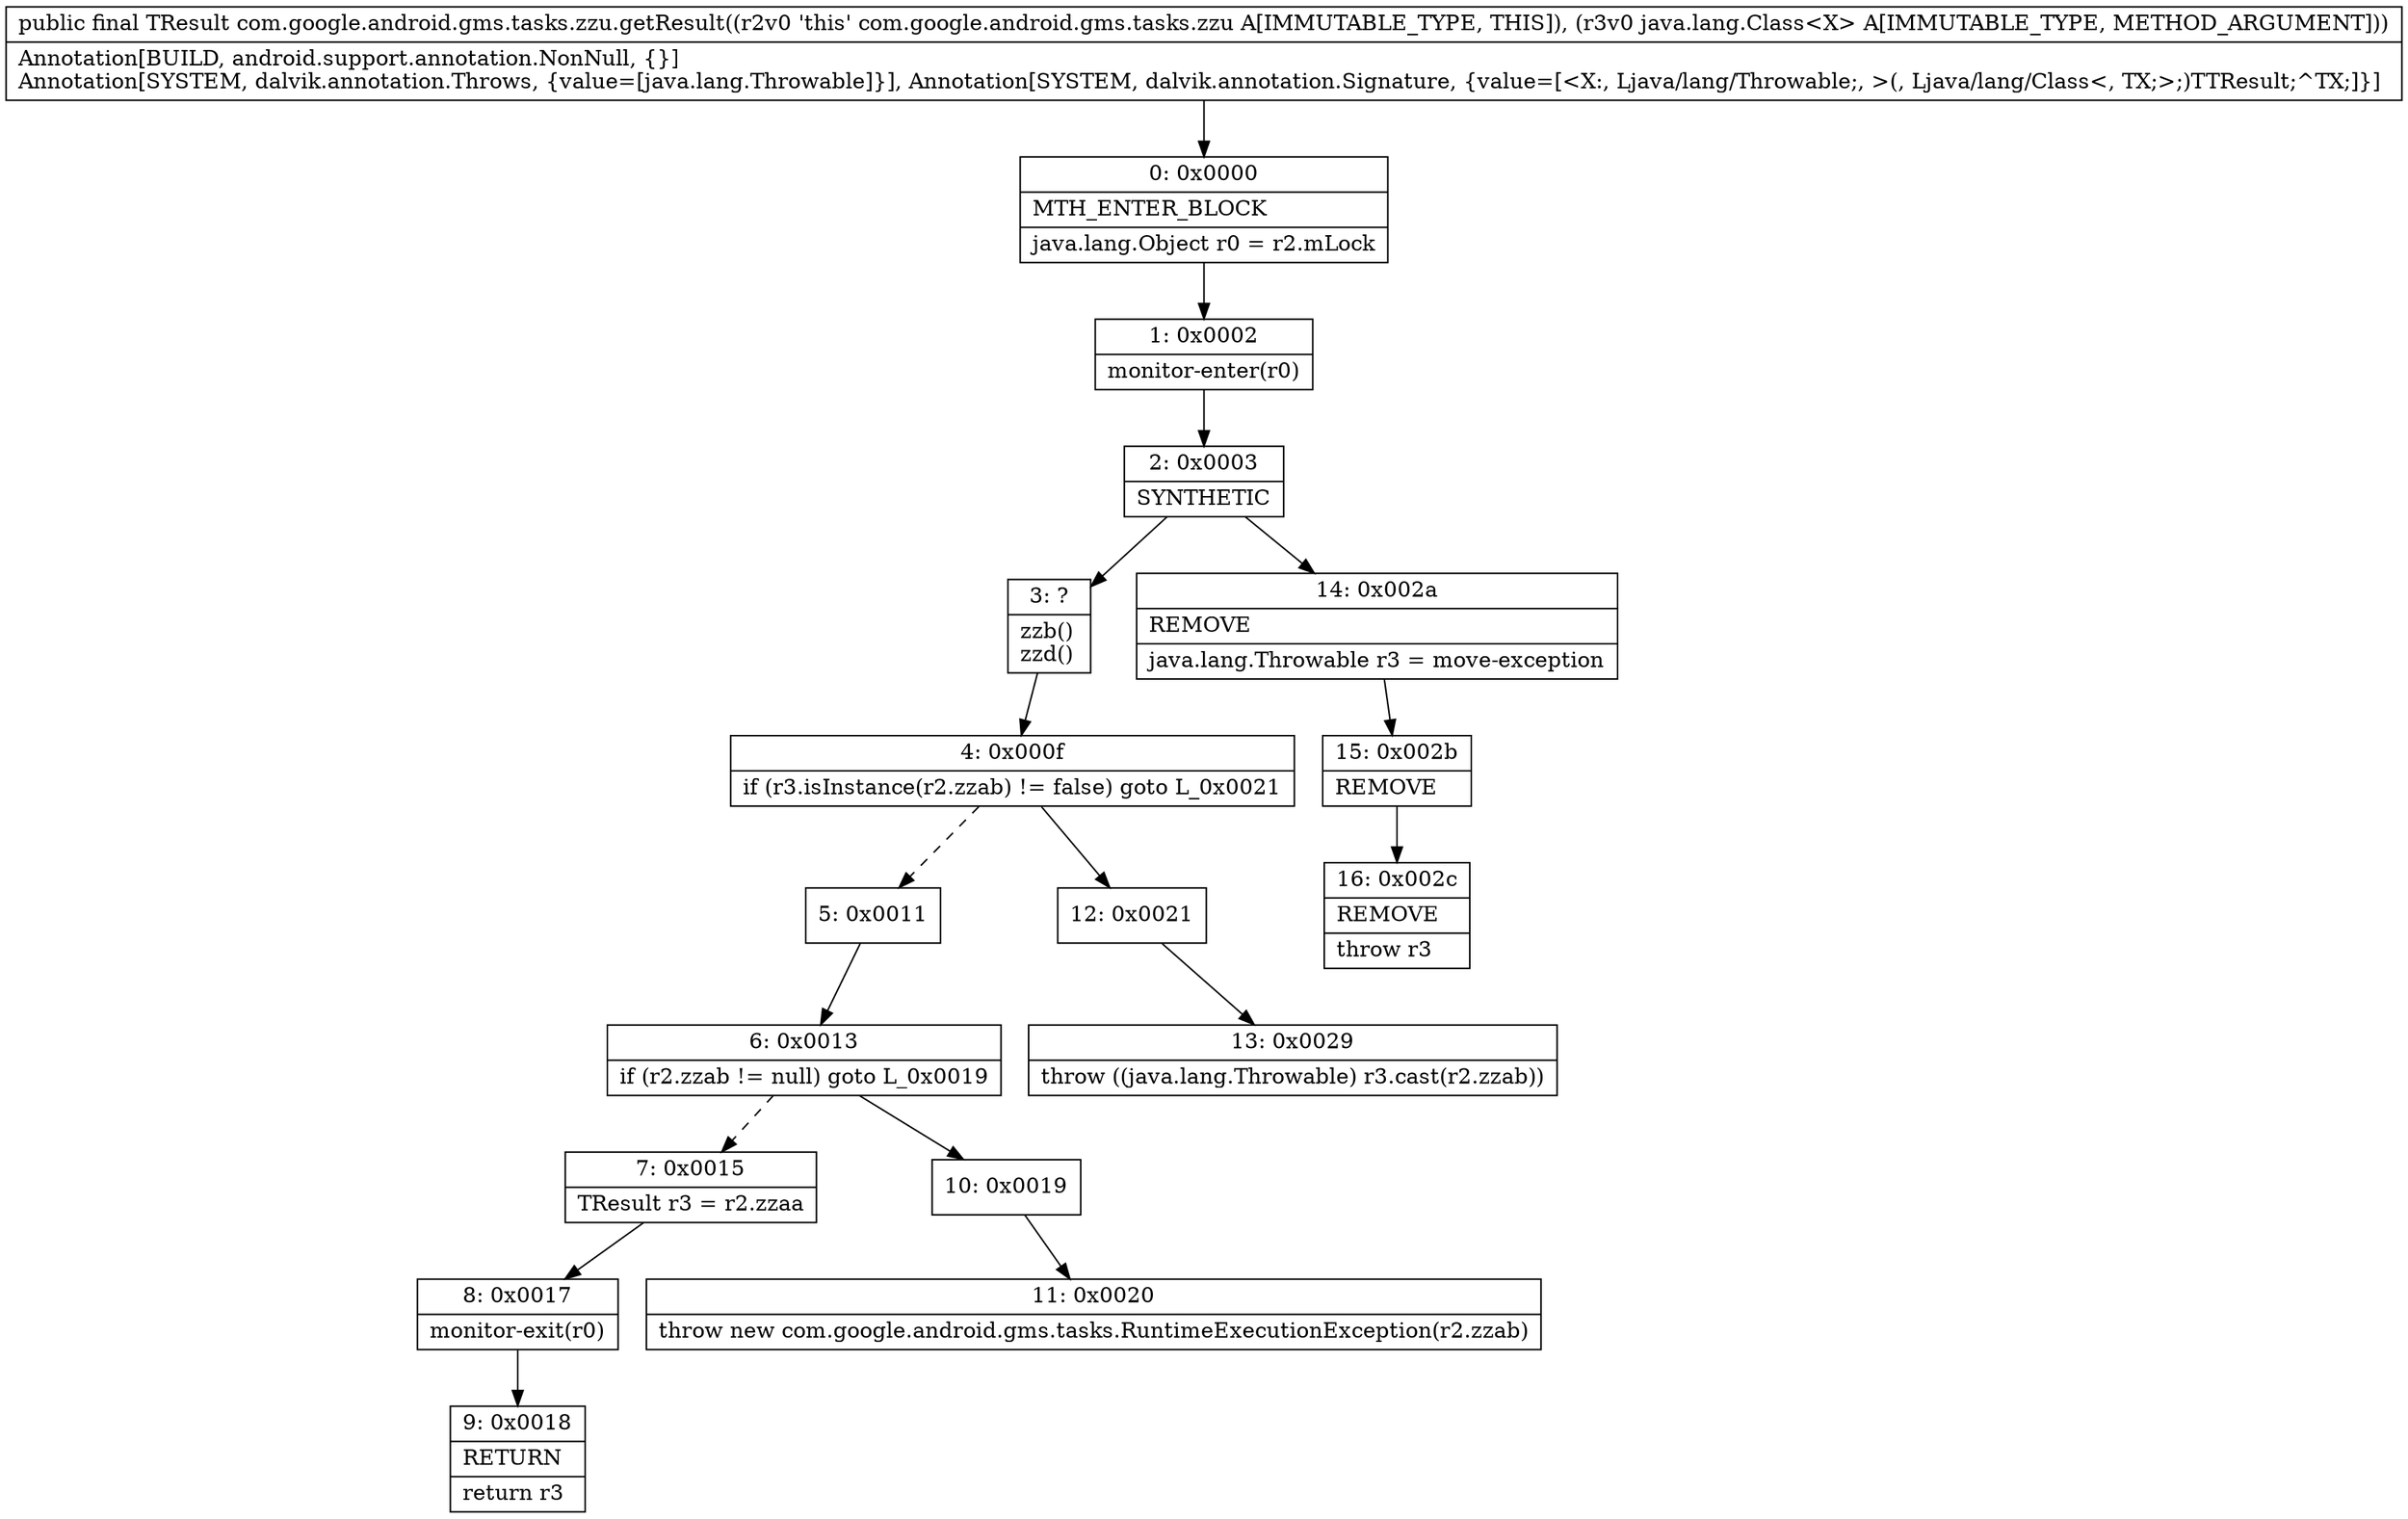 digraph "CFG forcom.google.android.gms.tasks.zzu.getResult(Ljava\/lang\/Class;)Ljava\/lang\/Object;" {
Node_0 [shape=record,label="{0\:\ 0x0000|MTH_ENTER_BLOCK\l|java.lang.Object r0 = r2.mLock\l}"];
Node_1 [shape=record,label="{1\:\ 0x0002|monitor\-enter(r0)\l}"];
Node_2 [shape=record,label="{2\:\ 0x0003|SYNTHETIC\l}"];
Node_3 [shape=record,label="{3\:\ ?|zzb()\lzzd()\l}"];
Node_4 [shape=record,label="{4\:\ 0x000f|if (r3.isInstance(r2.zzab) != false) goto L_0x0021\l}"];
Node_5 [shape=record,label="{5\:\ 0x0011}"];
Node_6 [shape=record,label="{6\:\ 0x0013|if (r2.zzab != null) goto L_0x0019\l}"];
Node_7 [shape=record,label="{7\:\ 0x0015|TResult r3 = r2.zzaa\l}"];
Node_8 [shape=record,label="{8\:\ 0x0017|monitor\-exit(r0)\l}"];
Node_9 [shape=record,label="{9\:\ 0x0018|RETURN\l|return r3\l}"];
Node_10 [shape=record,label="{10\:\ 0x0019}"];
Node_11 [shape=record,label="{11\:\ 0x0020|throw new com.google.android.gms.tasks.RuntimeExecutionException(r2.zzab)\l}"];
Node_12 [shape=record,label="{12\:\ 0x0021}"];
Node_13 [shape=record,label="{13\:\ 0x0029|throw ((java.lang.Throwable) r3.cast(r2.zzab))\l}"];
Node_14 [shape=record,label="{14\:\ 0x002a|REMOVE\l|java.lang.Throwable r3 = move\-exception\l}"];
Node_15 [shape=record,label="{15\:\ 0x002b|REMOVE\l}"];
Node_16 [shape=record,label="{16\:\ 0x002c|REMOVE\l|throw r3\l}"];
MethodNode[shape=record,label="{public final TResult com.google.android.gms.tasks.zzu.getResult((r2v0 'this' com.google.android.gms.tasks.zzu A[IMMUTABLE_TYPE, THIS]), (r3v0 java.lang.Class\<X\> A[IMMUTABLE_TYPE, METHOD_ARGUMENT]))  | Annotation[BUILD, android.support.annotation.NonNull, \{\}]\lAnnotation[SYSTEM, dalvik.annotation.Throws, \{value=[java.lang.Throwable]\}], Annotation[SYSTEM, dalvik.annotation.Signature, \{value=[\<X:, Ljava\/lang\/Throwable;, \>(, Ljava\/lang\/Class\<, TX;\>;)TTResult;^TX;]\}]\l}"];
MethodNode -> Node_0;
Node_0 -> Node_1;
Node_1 -> Node_2;
Node_2 -> Node_3;
Node_2 -> Node_14;
Node_3 -> Node_4;
Node_4 -> Node_5[style=dashed];
Node_4 -> Node_12;
Node_5 -> Node_6;
Node_6 -> Node_7[style=dashed];
Node_6 -> Node_10;
Node_7 -> Node_8;
Node_8 -> Node_9;
Node_10 -> Node_11;
Node_12 -> Node_13;
Node_14 -> Node_15;
Node_15 -> Node_16;
}

